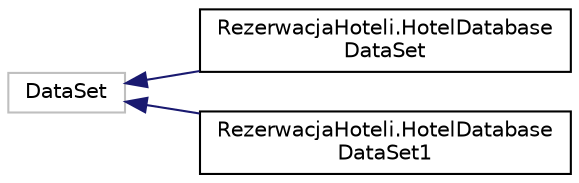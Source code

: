 digraph "Graphical Class Hierarchy"
{
  edge [fontname="Helvetica",fontsize="10",labelfontname="Helvetica",labelfontsize="10"];
  node [fontname="Helvetica",fontsize="10",shape=record];
  rankdir="LR";
  Node16 [label="DataSet",height=0.2,width=0.4,color="grey75", fillcolor="white", style="filled"];
  Node16 -> Node0 [dir="back",color="midnightblue",fontsize="10",style="solid",fontname="Helvetica"];
  Node0 [label="RezerwacjaHoteli.HotelDatabase\lDataSet",height=0.2,width=0.4,color="black", fillcolor="white", style="filled",URL="$class_rezerwacja_hoteli_1_1_hotel_database_data_set.html",tooltip="Represents a strongly typed in-memory cache of data. /summary> "];
  Node16 -> Node18 [dir="back",color="midnightblue",fontsize="10",style="solid",fontname="Helvetica"];
  Node18 [label="RezerwacjaHoteli.HotelDatabase\lDataSet1",height=0.2,width=0.4,color="black", fillcolor="white", style="filled",URL="$class_rezerwacja_hoteli_1_1_hotel_database_data_set1.html",tooltip="Represents a strongly typed in-memory cache of data. /summary> "];
}
